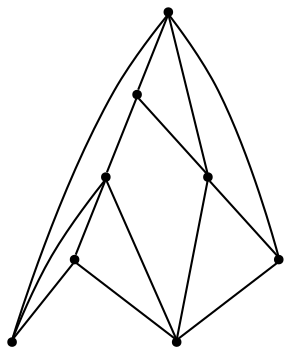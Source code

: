 graph {
  node [shape=point,comment="{\"directed\":false,\"doi\":\"10.4230/LIPIcs.GD.2024.14\",\"figure\":\"1 (4)\"}"]

  v0 [pos="943.2806236223472,689.1290053029227"]
  v1 [pos="1013.6542136205858,618.7722921608298"]
  v2 [pos="943.2806236223472,448.9160839657678"]
  v3 [pos="843.7531909405944,448.9160839657678"]
  v4 [pos="1013.6542136205858,519.2727971078607"]
  v5 [pos="773.379600942356,618.7722921608298"]
  v6 [pos="843.7531909405944,689.1290053029227"]
  v7 [pos="773.379600942356,519.2727971078607"]

  v0 -- v6 [id="-1",pos="943.2806236223472,689.1290053029227 927.9640351917618,695.5200381439304 911.1502949947624,699.0291966680602 893.5169072814708,699.0291966680602 875.8827334503521,699.0291966680602 859.0682802189169,695.5197252518633 843.7531909405944,689.1290053029227"]
  v1 -- v0 [id="-2",pos="1013.6542136205858,618.7722921608298 1000.5036320334857,650.5659819735569 975.0804001299159,675.9836864151354 943.2806236223472,689.1290053029227"]
  v5 -- v3 [id="-3",pos="773.379600942356,618.7722921608298 843.7531909405944,448.9160839657678 843.7531909405944,448.9160839657678 843.7531909405944,448.9160839657678"]
  v5 -- v0 [id="-4",pos="773.379600942356,618.7722921608298 943.2806236223472,689.1290053029227 943.2806236223472,689.1290053029227 943.2806236223472,689.1290053029227"]
  v7 -- v0 [id="-5",pos="773.379600942356,519.2727971078607 943.2806236223472,689.1290053029227 943.2806236223472,689.1290053029227 943.2806236223472,689.1290053029227"]
  v6 -- v4 [id="-7",pos="843.7531909405944,689.1290053029227 1013.6542136205858,519.2727971078607 1013.6542136205858,519.2727971078607 1013.6542136205858,519.2727971078607"]
  v3 -- v4 [id="-8",pos="843.7531909405944,448.9160839657678 1013.6542136205858,519.2727971078607 1013.6542136205858,519.2727971078607 1013.6542136205858,519.2727971078607"]
  v2 -- v1 [id="-9",pos="943.2806236223472,448.9160839657678 1013.6542136205858,618.7722921608298 1013.6542136205858,618.7722921608298 1013.6542136205858,618.7722921608298"]
  v1 -- v4 [id="-10",pos="1013.6542136205858,618.7722921608298 1020.0431549445533,603.4613121730982 1023.552709668264,586.6526191567473 1023.5527096682641,569.024579212016 1023.5527096682642,551.3947643325326 1020.0428522361783,534.584865343906 1013.6542136205858,519.2727971078607"]
  v2 -- v3 [id="-11",pos="943.2806236223472,448.9160839657678 912.5337785359568,436.1835834707424 876.9284617460493,435.1775973890192 843.7531909405944,448.9160839657678"]
  v7 -- v3 [id="-12",pos="773.379600942356,519.2727971078607 786.5301520972286,487.4812014542629 811.9530623050877,462.064634201722 843.7531909405944,448.9160839657678"]
  v5 -- v7 [id="-14",pos="773.379600942356,618.7722921608298 760.1801647072358,586.9211694674735 760.1801647072358,551.1282432787673 773.379600942356,519.2727971078607"]
  v4 -- v2 [id="-17",pos="1013.6542136205858,519.2727971078607 999.909348832566,486.106617231148 974.0237717681698,461.64918026000305 943.2806236223472,448.9160839657678"]
  v6 -- v5 [id="-18",pos="843.7531909405944,689.1290053029227 811.9516917569051,675.9823321902722 786.5288926407383,650.5642923440437 773.379600942356,618.7722921608298"]
}